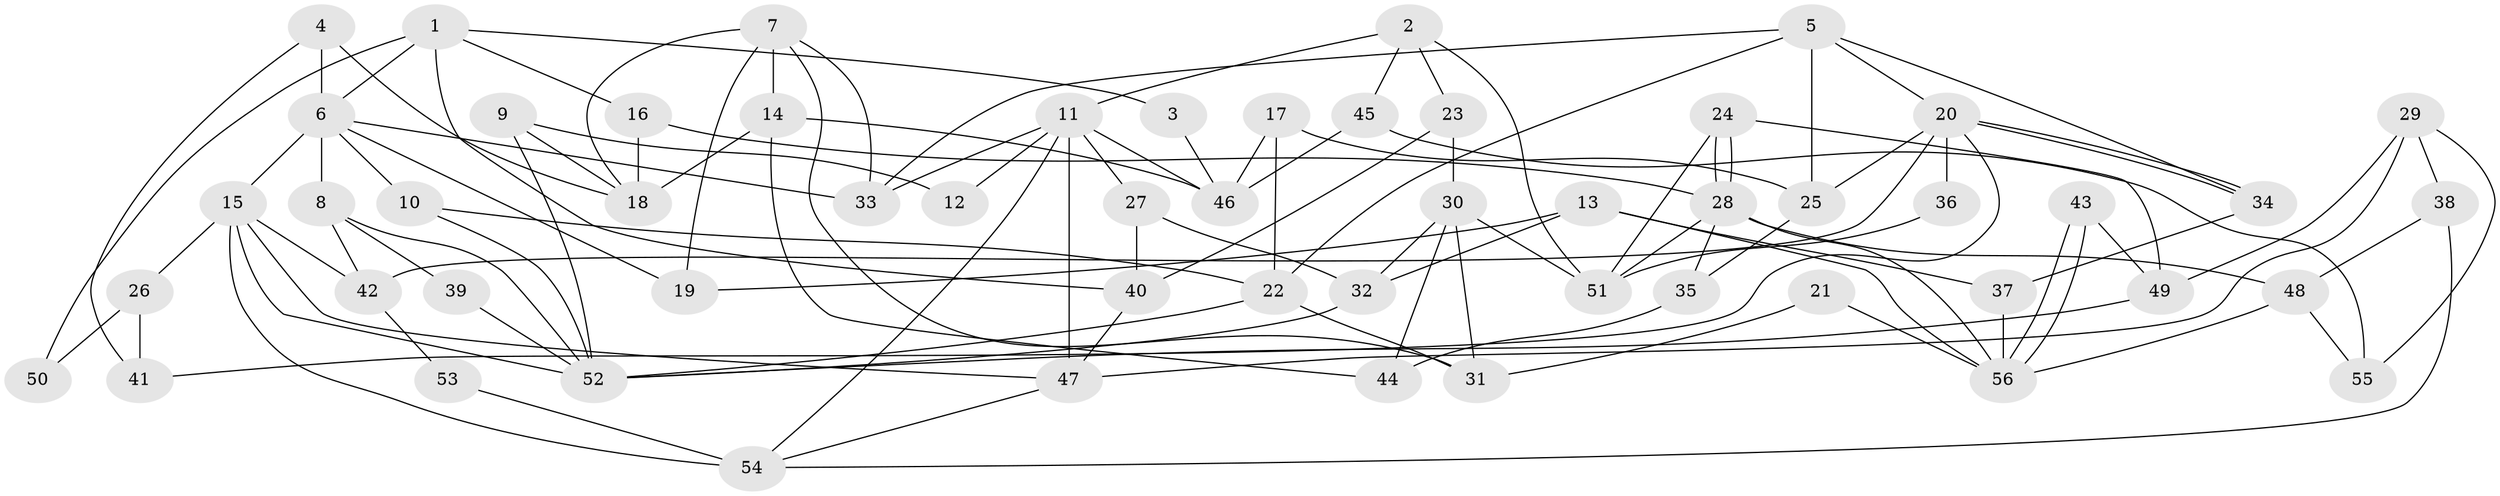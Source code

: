 // coarse degree distribution, {2: 0.21212121212121213, 3: 0.2727272727272727, 5: 0.12121212121212122, 9: 0.030303030303030304, 8: 0.06060606060606061, 6: 0.12121212121212122, 4: 0.18181818181818182}
// Generated by graph-tools (version 1.1) at 2025/54/03/04/25 21:54:19]
// undirected, 56 vertices, 112 edges
graph export_dot {
graph [start="1"]
  node [color=gray90,style=filled];
  1;
  2;
  3;
  4;
  5;
  6;
  7;
  8;
  9;
  10;
  11;
  12;
  13;
  14;
  15;
  16;
  17;
  18;
  19;
  20;
  21;
  22;
  23;
  24;
  25;
  26;
  27;
  28;
  29;
  30;
  31;
  32;
  33;
  34;
  35;
  36;
  37;
  38;
  39;
  40;
  41;
  42;
  43;
  44;
  45;
  46;
  47;
  48;
  49;
  50;
  51;
  52;
  53;
  54;
  55;
  56;
  1 -- 6;
  1 -- 16;
  1 -- 3;
  1 -- 40;
  1 -- 50;
  2 -- 23;
  2 -- 11;
  2 -- 45;
  2 -- 51;
  3 -- 46;
  4 -- 6;
  4 -- 18;
  4 -- 41;
  5 -- 33;
  5 -- 22;
  5 -- 20;
  5 -- 25;
  5 -- 34;
  6 -- 15;
  6 -- 8;
  6 -- 10;
  6 -- 19;
  6 -- 33;
  7 -- 31;
  7 -- 19;
  7 -- 14;
  7 -- 18;
  7 -- 33;
  8 -- 42;
  8 -- 52;
  8 -- 39;
  9 -- 18;
  9 -- 52;
  9 -- 12;
  10 -- 22;
  10 -- 52;
  11 -- 27;
  11 -- 33;
  11 -- 12;
  11 -- 46;
  11 -- 47;
  11 -- 54;
  13 -- 37;
  13 -- 56;
  13 -- 19;
  13 -- 32;
  14 -- 44;
  14 -- 18;
  14 -- 46;
  15 -- 47;
  15 -- 52;
  15 -- 26;
  15 -- 42;
  15 -- 54;
  16 -- 18;
  16 -- 28;
  17 -- 25;
  17 -- 46;
  17 -- 22;
  20 -- 34;
  20 -- 34;
  20 -- 25;
  20 -- 36;
  20 -- 41;
  20 -- 42;
  21 -- 31;
  21 -- 56;
  22 -- 52;
  22 -- 31;
  23 -- 30;
  23 -- 40;
  24 -- 28;
  24 -- 28;
  24 -- 51;
  24 -- 49;
  25 -- 35;
  26 -- 41;
  26 -- 50;
  27 -- 32;
  27 -- 40;
  28 -- 48;
  28 -- 35;
  28 -- 51;
  28 -- 56;
  29 -- 47;
  29 -- 38;
  29 -- 49;
  29 -- 55;
  30 -- 51;
  30 -- 32;
  30 -- 31;
  30 -- 44;
  32 -- 52;
  34 -- 37;
  35 -- 44;
  36 -- 51;
  37 -- 56;
  38 -- 54;
  38 -- 48;
  39 -- 52;
  40 -- 47;
  42 -- 53;
  43 -- 49;
  43 -- 56;
  43 -- 56;
  45 -- 46;
  45 -- 55;
  47 -- 54;
  48 -- 56;
  48 -- 55;
  49 -- 52;
  53 -- 54;
}
